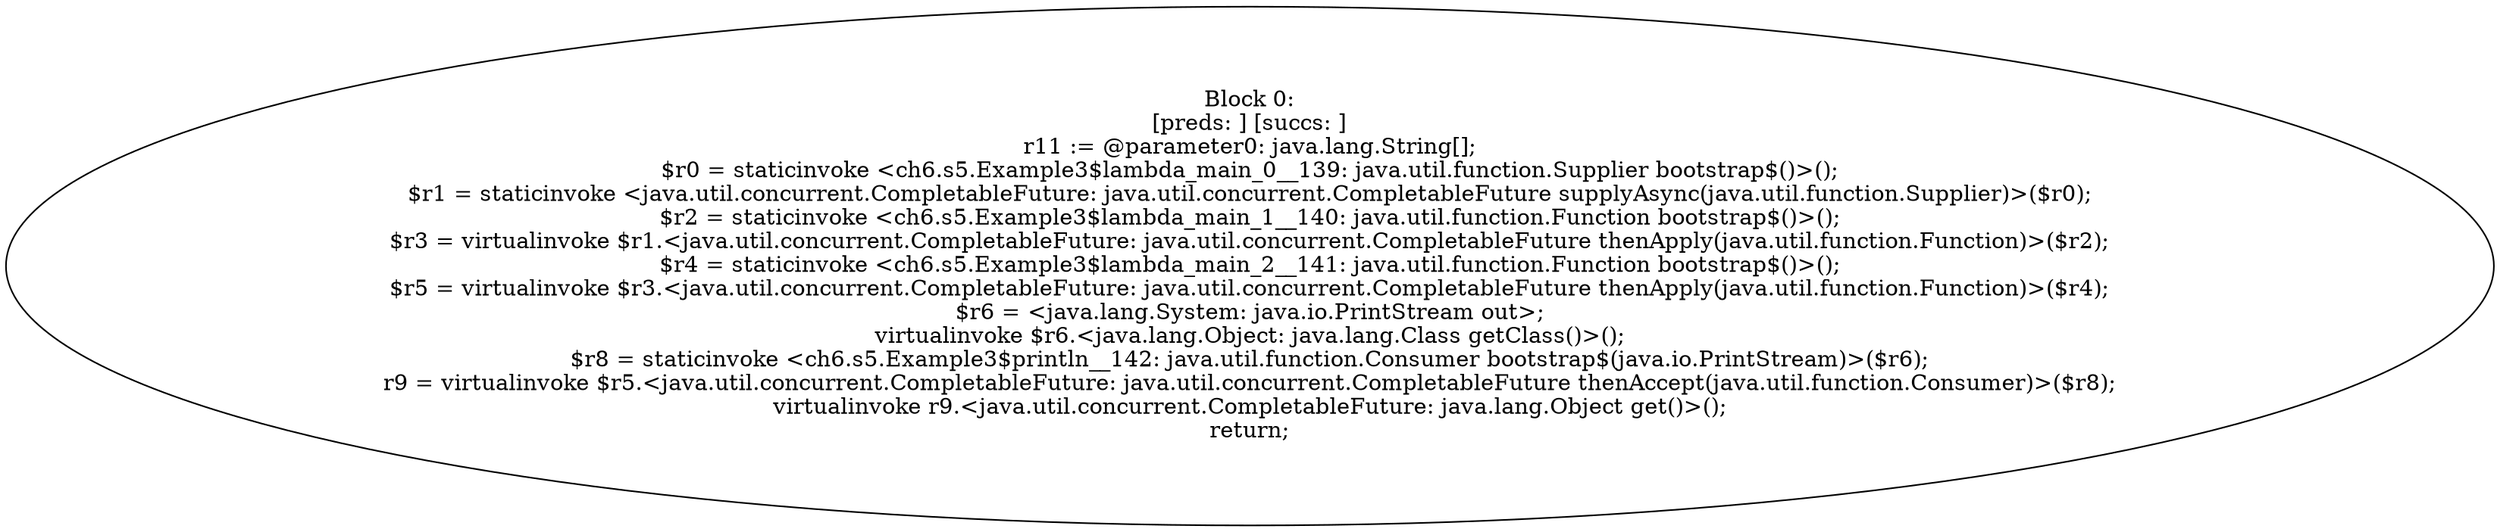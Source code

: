 digraph "unitGraph" {
    "Block 0:
[preds: ] [succs: ]
r11 := @parameter0: java.lang.String[];
$r0 = staticinvoke <ch6.s5.Example3$lambda_main_0__139: java.util.function.Supplier bootstrap$()>();
$r1 = staticinvoke <java.util.concurrent.CompletableFuture: java.util.concurrent.CompletableFuture supplyAsync(java.util.function.Supplier)>($r0);
$r2 = staticinvoke <ch6.s5.Example3$lambda_main_1__140: java.util.function.Function bootstrap$()>();
$r3 = virtualinvoke $r1.<java.util.concurrent.CompletableFuture: java.util.concurrent.CompletableFuture thenApply(java.util.function.Function)>($r2);
$r4 = staticinvoke <ch6.s5.Example3$lambda_main_2__141: java.util.function.Function bootstrap$()>();
$r5 = virtualinvoke $r3.<java.util.concurrent.CompletableFuture: java.util.concurrent.CompletableFuture thenApply(java.util.function.Function)>($r4);
$r6 = <java.lang.System: java.io.PrintStream out>;
virtualinvoke $r6.<java.lang.Object: java.lang.Class getClass()>();
$r8 = staticinvoke <ch6.s5.Example3$println__142: java.util.function.Consumer bootstrap$(java.io.PrintStream)>($r6);
r9 = virtualinvoke $r5.<java.util.concurrent.CompletableFuture: java.util.concurrent.CompletableFuture thenAccept(java.util.function.Consumer)>($r8);
virtualinvoke r9.<java.util.concurrent.CompletableFuture: java.lang.Object get()>();
return;
"
}

